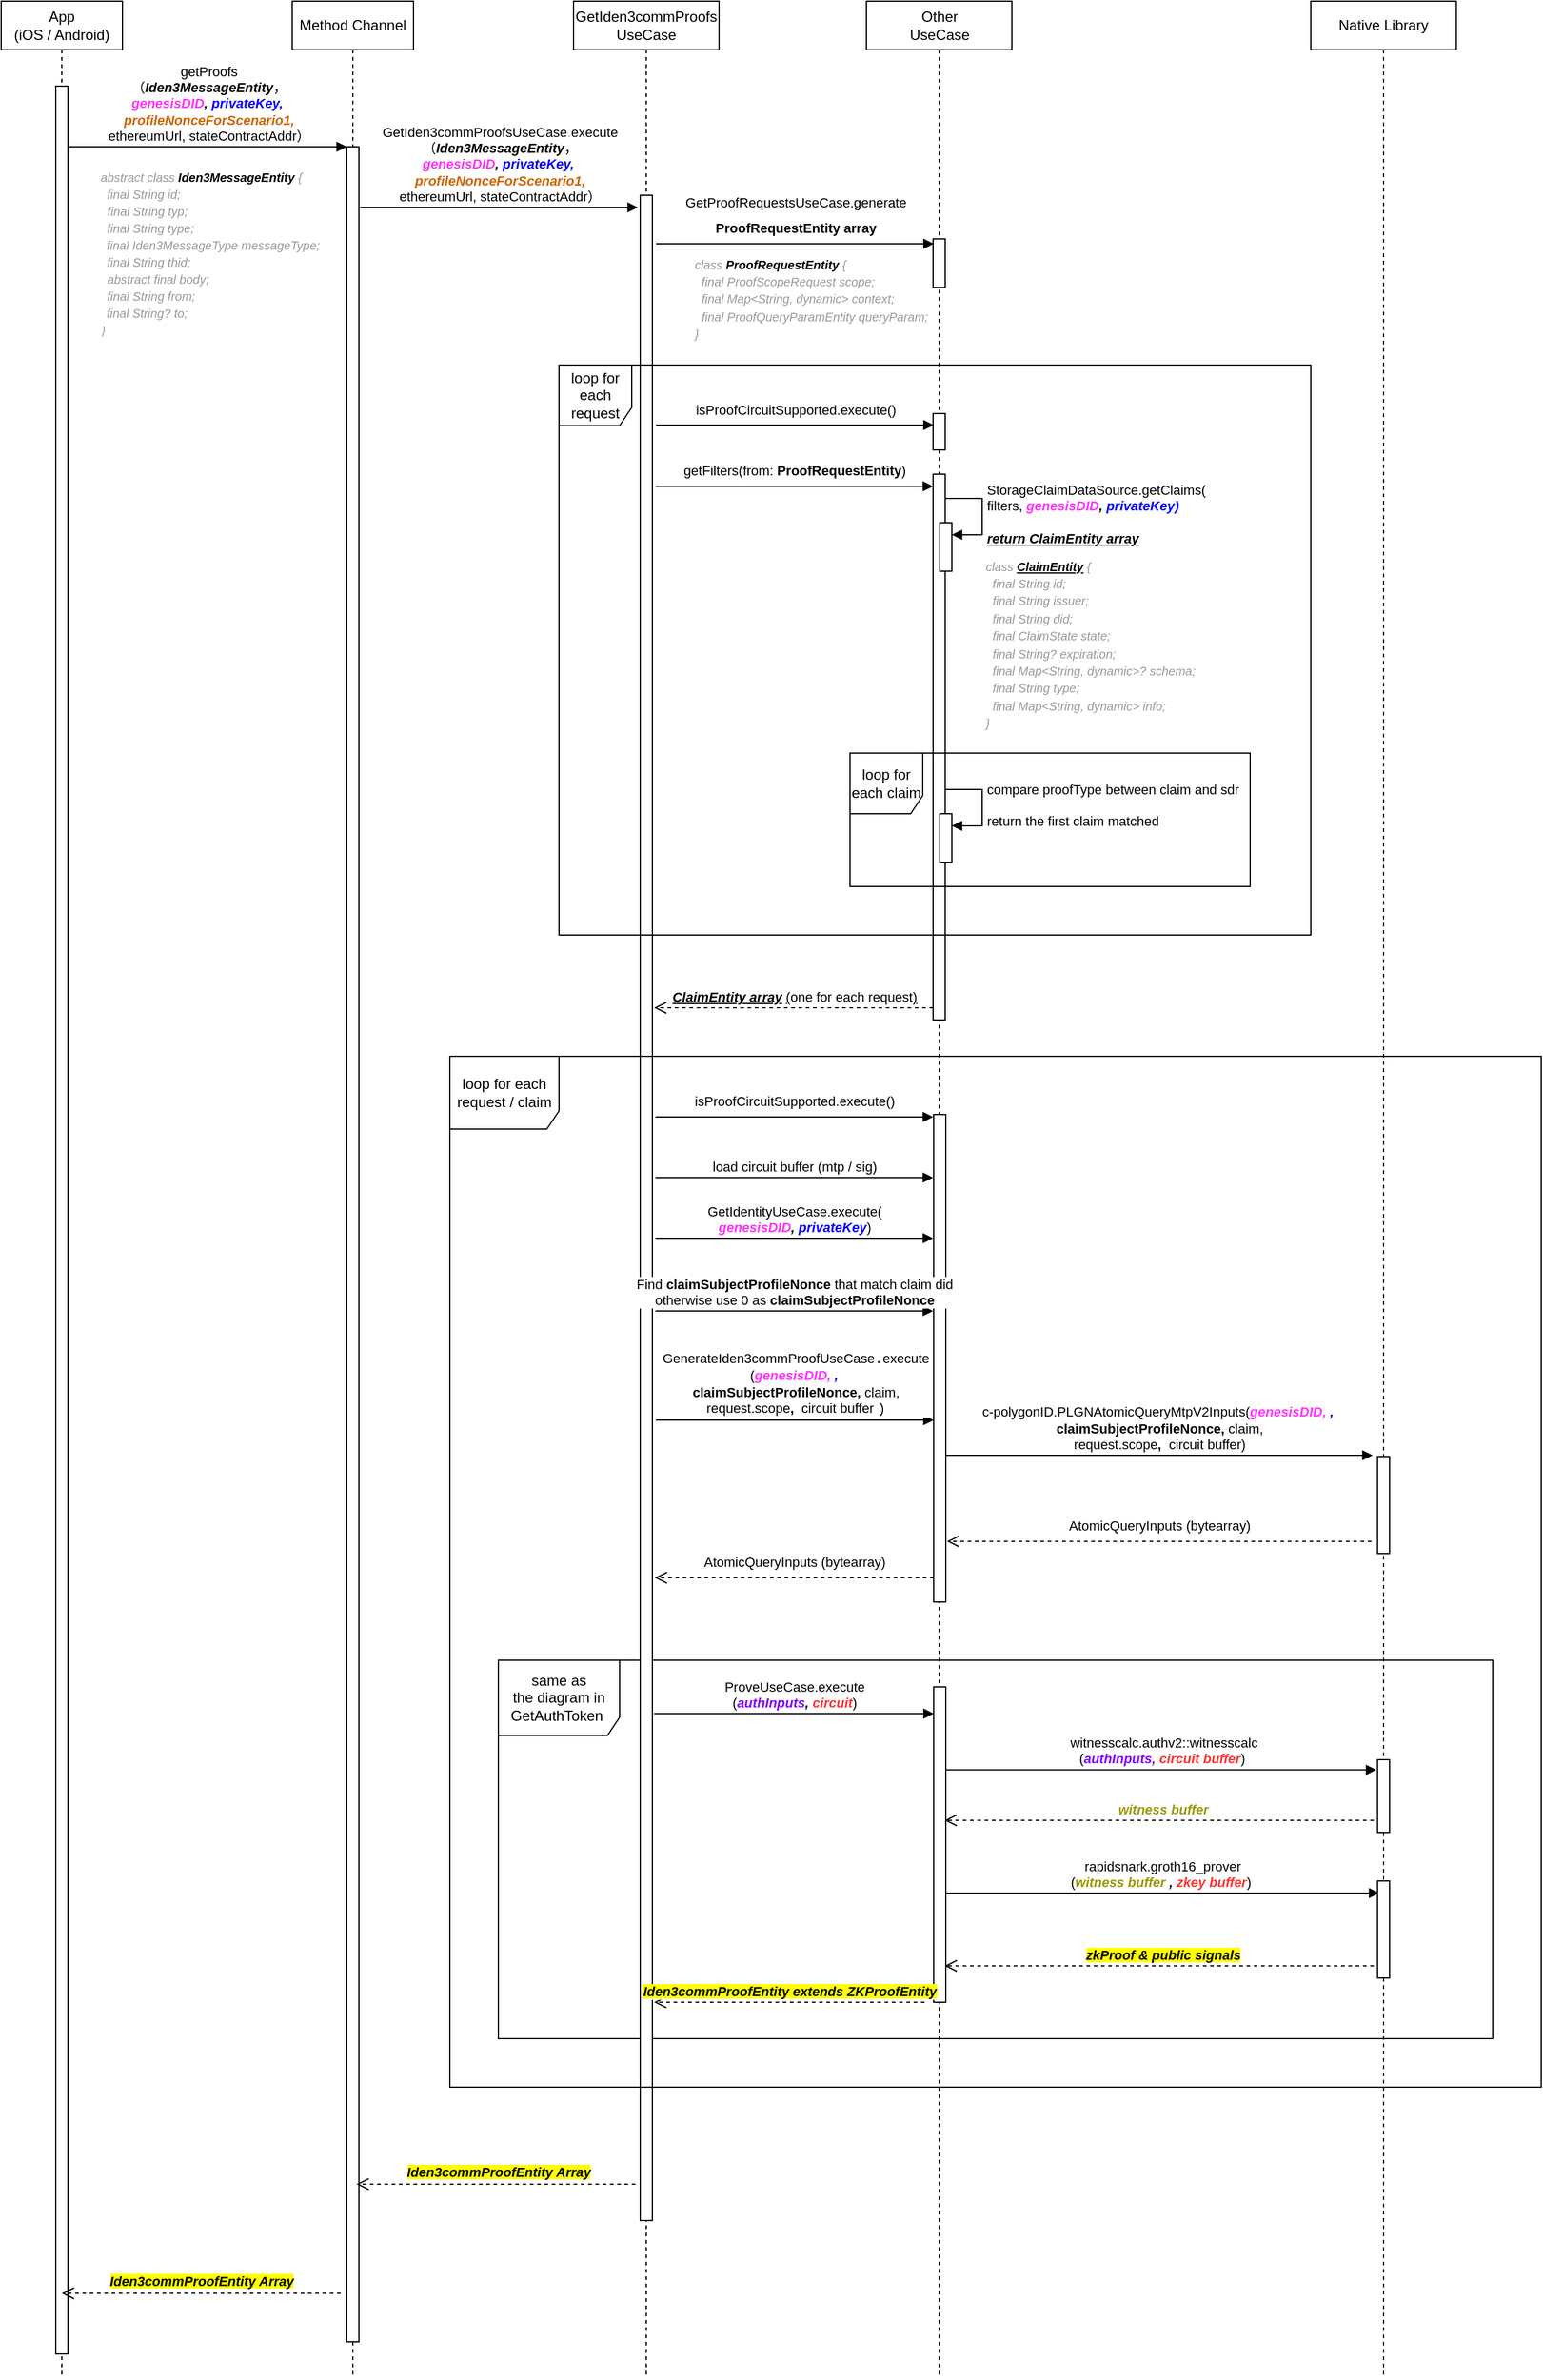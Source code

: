 <mxfile version="22.1.21" type="github">
  <diagram name="第 1 页" id="C8El7X4R0MNUI12ComAL">
    <mxGraphModel dx="1526" dy="873" grid="1" gridSize="10" guides="1" tooltips="1" connect="1" arrows="1" fold="1" page="0" pageScale="1" pageWidth="827" pageHeight="1169" math="0" shadow="0">
      <root>
        <mxCell id="0" />
        <mxCell id="1" parent="0" />
        <mxCell id="BkAWaWP3HrZWic8StWcY-41" value="&lt;span style=&quot;border-color: var(--border-color); text-align: left;&quot;&gt;&lt;span style=&quot;border-color: var(--border-color); background-color: rgb(255, 255, 0);&quot;&gt;&lt;font style=&quot;border-color: var(--border-color);&quot;&gt;&lt;b&gt;&lt;i&gt;zkProof &amp;amp; public signals&lt;/i&gt;&lt;/b&gt;&lt;/font&gt;&lt;/span&gt;&lt;/span&gt;" style="html=1;verticalAlign=bottom;endArrow=open;dashed=1;endSize=8;curved=0;rounded=0;" edge="1" parent="1">
          <mxGeometry relative="1" as="geometry">
            <mxPoint x="1498" y="1740" as="sourcePoint" />
            <mxPoint x="1138" y="1740" as="targetPoint" />
          </mxGeometry>
        </mxCell>
        <mxCell id="BkAWaWP3HrZWic8StWcY-40" value="&lt;div style=&quot;line-height: 120%;&quot;&gt;&lt;div style=&quot;line-height: 120%;&quot;&gt;&amp;nbsp;rapidsnark.groth16_prover&lt;/div&gt;&lt;div style=&quot;line-height: 120%;&quot;&gt;(&lt;b style=&quot;border-color: var(--border-color); text-align: left;&quot;&gt;&lt;i style=&quot;border-color: var(--border-color);&quot;&gt;&lt;font color=&quot;#ff3333&quot; style=&quot;border-color: var(--border-color);&quot;&gt;&lt;b style=&quot;color: rgb(0, 0, 0); text-align: center; border-color: var(--border-color);&quot;&gt;&lt;i style=&quot;border-color: var(--border-color);&quot;&gt;&lt;font style=&quot;border-color: var(--border-color);&quot; color=&quot;#7f00ff&quot;&gt;&lt;i style=&quot;border-color: var(--border-color); color: rgb(0, 0, 0); font-weight: 400; text-align: left;&quot;&gt;&lt;b style=&quot;border-color: var(--border-color);&quot;&gt;&lt;font color=&quot;#999900&quot; style=&quot;border-color: var(--border-color);&quot;&gt;witness buffer&lt;/font&gt;&lt;/b&gt;&lt;/i&gt;&lt;/font&gt;&lt;/i&gt;&lt;/b&gt;&amp;nbsp;&lt;/font&gt;&lt;font style=&quot;border-color: var(--border-color);&quot;&gt;, &lt;/font&gt;&lt;font color=&quot;#ff3333&quot; style=&quot;border-color: var(--border-color);&quot;&gt;zkey buffer&lt;/font&gt;&lt;/i&gt;&lt;/b&gt;)&lt;/div&gt;&lt;/div&gt;" style="html=1;verticalAlign=bottom;endArrow=block;curved=0;rounded=0;sourcePerimeterSpacing=0;" edge="1" parent="1">
          <mxGeometry relative="1" as="geometry">
            <mxPoint x="1135.5" y="1680" as="sourcePoint" />
            <mxPoint x="1496.5" y="1680" as="targetPoint" />
          </mxGeometry>
        </mxCell>
        <mxCell id="BkAWaWP3HrZWic8StWcY-39" value="&lt;i style=&quot;border-color: var(--border-color); text-align: left;&quot;&gt;&lt;b style=&quot;border-color: var(--border-color);&quot;&gt;&lt;font style=&quot;border-color: var(--border-color);&quot; color=&quot;#999900&quot;&gt;witness buffer&lt;/font&gt;&lt;/b&gt;&lt;/i&gt;" style="html=1;verticalAlign=bottom;endArrow=open;dashed=1;endSize=8;curved=0;rounded=0;" edge="1" parent="1">
          <mxGeometry relative="1" as="geometry">
            <mxPoint x="1498" y="1620" as="sourcePoint" />
            <mxPoint x="1138" y="1620" as="targetPoint" />
          </mxGeometry>
        </mxCell>
        <mxCell id="BkAWaWP3HrZWic8StWcY-45" value="same as&lt;br&gt;the diagram in GetAuthToken&amp;nbsp;&lt;br&gt;" style="shape=umlFrame;whiteSpace=wrap;html=1;pointerEvents=0;width=100;height=62;" vertex="1" parent="1">
          <mxGeometry x="770" y="1488" width="820" height="312" as="geometry" />
        </mxCell>
        <mxCell id="TxfDrytHoigwNO3QsFBK-1" value="App&lt;br&gt;(iOS / Android)" style="shape=umlLifeline;perimeter=lifelinePerimeter;whiteSpace=wrap;html=1;container=1;dropTarget=0;collapsible=0;recursiveResize=0;outlineConnect=0;portConstraint=eastwest;newEdgeStyle={&quot;curved&quot;:0,&quot;rounded&quot;:0};" parent="1" vertex="1">
          <mxGeometry x="360" y="120" width="100" height="1960" as="geometry" />
        </mxCell>
        <mxCell id="TxfDrytHoigwNO3QsFBK-7" value="" style="html=1;points=[[0,0,0,0,5],[0,1,0,0,-5],[1,0,0,0,5],[1,1,0,0,-5]];perimeter=orthogonalPerimeter;outlineConnect=0;targetShapes=umlLifeline;portConstraint=eastwest;newEdgeStyle={&quot;curved&quot;:0,&quot;rounded&quot;:0};" parent="TxfDrytHoigwNO3QsFBK-1" vertex="1">
          <mxGeometry x="45" y="70" width="10" height="1870" as="geometry" />
        </mxCell>
        <mxCell id="TxfDrytHoigwNO3QsFBK-3" value="Method Channel" style="shape=umlLifeline;perimeter=lifelinePerimeter;whiteSpace=wrap;html=1;container=1;dropTarget=0;collapsible=0;recursiveResize=0;outlineConnect=0;portConstraint=eastwest;newEdgeStyle={&quot;curved&quot;:0,&quot;rounded&quot;:0};" parent="1" vertex="1">
          <mxGeometry x="600" y="120" width="100" height="1960" as="geometry" />
        </mxCell>
        <mxCell id="TxfDrytHoigwNO3QsFBK-13" value="" style="html=1;points=[[0,0,0,0,5],[0,1,0,0,-5],[1,0,0,0,5],[1,1,0,0,-5]];perimeter=orthogonalPerimeter;outlineConnect=0;targetShapes=umlLifeline;portConstraint=eastwest;newEdgeStyle={&quot;curved&quot;:0,&quot;rounded&quot;:0};" parent="TxfDrytHoigwNO3QsFBK-3" vertex="1">
          <mxGeometry x="45" y="120" width="10" height="1810" as="geometry" />
        </mxCell>
        <mxCell id="TxfDrytHoigwNO3QsFBK-22" value="GetIden3commProofs&lt;br&gt;UseCase" style="shape=umlLifeline;perimeter=lifelinePerimeter;whiteSpace=wrap;html=1;container=1;dropTarget=0;collapsible=0;recursiveResize=0;outlineConnect=0;portConstraint=eastwest;newEdgeStyle={&quot;curved&quot;:0,&quot;rounded&quot;:0};" parent="1" vertex="1">
          <mxGeometry x="832" y="120" width="120" height="1960" as="geometry" />
        </mxCell>
        <mxCell id="kKGWQNoMtcEd__acopYI-4" value="" style="html=1;points=[[0,0,0,0,5],[0,1,0,0,-5],[1,0,0,0,5],[1,1,0,0,-5]];perimeter=orthogonalPerimeter;outlineConnect=0;targetShapes=umlLifeline;portConstraint=eastwest;newEdgeStyle={&quot;curved&quot;:0,&quot;rounded&quot;:0};" parent="TxfDrytHoigwNO3QsFBK-22" vertex="1">
          <mxGeometry x="55" y="160" width="10" height="1670" as="geometry" />
        </mxCell>
        <mxCell id="kKGWQNoMtcEd__acopYI-1" value="getProofs&lt;br&gt;（&lt;b&gt;&lt;i&gt;Iden3MessageEntity&lt;/i&gt;&lt;/b&gt;，&lt;br&gt;&lt;b style=&quot;border-color: var(--border-color);&quot;&gt;&lt;i style=&quot;border-color: var(--border-color);&quot;&gt;&lt;font style=&quot;border-color: var(--border-color);&quot; color=&quot;#ff33ff&quot;&gt;genesisDID&lt;/font&gt;,&amp;nbsp;&lt;i style=&quot;border-color: var(--border-color);&quot;&gt;&lt;font style=&quot;border-color: var(--border-color);&quot; color=&quot;#0000ff&quot;&gt;privateKey,&amp;nbsp;&lt;br style=&quot;border-color: var(--border-color);&quot;&gt;&lt;/font&gt;&lt;font style=&quot;border-color: var(--border-color);&quot; color=&quot;#cc6600&quot;&gt;profileNonceForScenario1,&lt;br&gt;&lt;/font&gt;&lt;/i&gt;&lt;/i&gt;&lt;/b&gt;ethereumUrl, stateContractAddr）" style="html=1;verticalAlign=bottom;endArrow=block;curved=0;rounded=0;sourcePerimeterSpacing=0;entryX=0;entryY=0;entryDx=0;entryDy=5;entryPerimeter=0;" parent="1" edge="1">
          <mxGeometry relative="1" as="geometry">
            <mxPoint x="416" y="240" as="sourcePoint" />
            <mxPoint x="645" y="240" as="targetPoint" />
          </mxGeometry>
        </mxCell>
        <mxCell id="kKGWQNoMtcEd__acopYI-2" value="&lt;i style=&quot;background-color: rgb(255, 255, 255);&quot;&gt;&lt;span style=&quot;font-size: 10px;&quot;&gt;&lt;font style=&quot;&quot; color=&quot;#999999&quot;&gt;abstract class &lt;/font&gt;&lt;b style=&quot;&quot;&gt;Iden3MessageEntity&lt;/b&gt;&lt;font style=&quot;&quot; color=&quot;#999999&quot;&gt; {&lt;/font&gt;&lt;/span&gt;&lt;br&gt;&lt;/i&gt;&lt;div style=&quot;line-height: 140%; font-size: 10px;&quot;&gt;&lt;div style=&quot;line-height: 140%;&quot;&gt;  &lt;font color=&quot;#999999&quot; style=&quot;font-size: 10px;&quot;&gt;&lt;i style=&quot;background-color: rgb(255, 255, 255);&quot;&gt;&lt;font style=&quot;font-family: gbLCjAvpehOjc9brSCwv; font-size: 10px;&quot;&gt;&amp;nbsp;&lt;/font&gt;&lt;font style=&quot;font-size: 10px;&quot;&gt; final String id;&lt;/font&gt;&lt;/i&gt;&lt;/font&gt;&lt;/div&gt;&lt;div style=&quot;line-height: 140%;&quot;&gt;  &lt;font color=&quot;#999999&quot; style=&quot;font-size: 10px;&quot; face=&quot;Helvetica&quot;&gt;&lt;i style=&quot;background-color: rgb(255, 255, 255);&quot;&gt;&lt;font style=&quot;font-size: 10px;&quot;&gt;&amp;nbsp;&lt;/font&gt;&lt;font style=&quot;font-size: 10px;&quot;&gt; final String typ;&lt;/font&gt;&lt;/i&gt;&lt;/font&gt;&lt;/div&gt;&lt;div style=&quot;line-height: 140%;&quot;&gt;  &lt;font color=&quot;#999999&quot; style=&quot;font-size: 10px;&quot;&gt;&lt;i style=&quot;background-color: rgb(255, 255, 255);&quot;&gt;&lt;font style=&quot;font-size: 10px;&quot;&gt;&lt;font style=&quot;font-size: 10px;&quot; face=&quot;gbLCjAvpehOjc9brSCwv&quot;&gt;&amp;nbsp;&lt;/font&gt;&lt;font style=&quot;font-size: 10px;&quot; face=&quot;Helvetica&quot;&gt; &lt;/font&gt;&lt;/font&gt;&lt;font face=&quot;Helvetica&quot; style=&quot;font-size: 10px;&quot;&gt;final String type;&lt;/font&gt;&lt;/i&gt;&lt;/font&gt;&lt;/div&gt;&lt;div style=&quot;line-height: 140%;&quot;&gt;  &lt;font color=&quot;#999999&quot; style=&quot;font-size: 10px;&quot;&gt;&lt;i style=&quot;background-color: rgb(255, 255, 255);&quot;&gt;&lt;font style=&quot;font-family: gbLCjAvpehOjc9brSCwv; font-size: 10px;&quot;&gt;&amp;nbsp; &lt;/font&gt;&lt;font style=&quot;font-size: 10px;&quot;&gt;final Iden3MessageType messageType;&lt;/font&gt;&lt;/i&gt;&lt;/font&gt;&lt;/div&gt;&lt;div style=&quot;line-height: 140%;&quot;&gt;  &lt;font color=&quot;#999999&quot; style=&quot;font-size: 10px;&quot;&gt;&lt;i style=&quot;background-color: rgb(255, 255, 255);&quot;&gt;&lt;font style=&quot;font-family: gbLCjAvpehOjc9brSCwv; font-size: 10px;&quot;&gt;&amp;nbsp;&lt;/font&gt;&lt;font style=&quot;font-size: 10px;&quot;&gt; &lt;font style=&quot;font-size: 10px;&quot; face=&quot;Helvetica&quot;&gt;final String thid;&lt;/font&gt;&lt;/font&gt;&lt;/i&gt;&lt;/font&gt;&lt;/div&gt;&lt;div style=&quot;line-height: 140%;&quot;&gt;  &lt;font color=&quot;#999999&quot; style=&quot;font-size: 10px;&quot;&gt;&lt;i style=&quot;background-color: rgb(255, 255, 255);&quot;&gt;&lt;font style=&quot;font-family: Helvetica; font-size: 10px;&quot;&gt;&amp;nbsp; &lt;/font&gt;&lt;font face=&quot;Helvetica&quot; style=&quot;font-size: 10px;&quot;&gt;abstract final body;&lt;/font&gt;&lt;/i&gt;&lt;/font&gt;&lt;/div&gt;&lt;div style=&quot;line-height: 140%;&quot;&gt;  &lt;font color=&quot;#999999&quot; style=&quot;font-size: 10px;&quot;&gt;&lt;i style=&quot;background-color: rgb(255, 255, 255);&quot;&gt;&lt;font face=&quot;gbLCjAvpehOjc9brSCwv&quot; style=&quot;font-size: 10px;&quot;&gt;&amp;nbsp;&lt;/font&gt;&lt;font face=&quot;Helvetica&quot; style=&quot;font-size: 10px;&quot;&gt; &lt;/font&gt;&lt;font face=&quot;Helvetica&quot; style=&quot;font-size: 10px;&quot;&gt;final String from;&lt;/font&gt;&lt;/i&gt;&lt;/font&gt;&lt;/div&gt;&lt;div style=&quot;line-height: 140%;&quot;&gt;  &lt;font color=&quot;#999999&quot; style=&quot;font-size: 10px;&quot;&gt;&lt;i style=&quot;background-color: rgb(255, 255, 255);&quot;&gt;&lt;font face=&quot;gbLCjAvpehOjc9brSCwv&quot; style=&quot;font-size: 10px;&quot;&gt;&amp;nbsp; &lt;/font&gt;&lt;font face=&quot;Helvetica&quot; style=&quot;font-size: 10px;&quot;&gt;final String? to;&lt;/font&gt;&lt;/i&gt;&lt;/font&gt;&lt;/div&gt;&lt;div style=&quot;line-height: 140%;&quot;&gt;&lt;font color=&quot;#999999&quot; face=&quot;gbLCjAvpehOjc9brSCwv&quot; style=&quot;font-size: 10px;&quot;&gt;&lt;i style=&quot;background-color: rgb(255, 255, 255);&quot;&gt;}&lt;/i&gt;&lt;/font&gt;&lt;/div&gt;&lt;div style=&quot;line-height: 140%;&quot;&gt;&lt;br&gt;&lt;/div&gt;&lt;/div&gt;" style="text;html=1;align=left;verticalAlign=middle;resizable=0;points=[];autosize=1;strokeColor=none;fillColor=none;" parent="1" vertex="1">
          <mxGeometry x="440" y="250" width="200" height="170" as="geometry" />
        </mxCell>
        <mxCell id="kKGWQNoMtcEd__acopYI-3" value="&lt;div style=&quot;line-height: 120%;&quot;&gt;GetIden3commProofsUseCase&lt;font face=&quot;Helvetica&quot; style=&quot;background-color: rgb(255, 255, 255);&quot;&gt;&lt;font style=&quot;font-size: 12px;&quot; color=&quot;#abb2bf&quot;&gt;.&lt;/font&gt;&lt;font style=&quot;font-size: 11px;&quot;&gt;execute&lt;/font&gt;&lt;/font&gt;&lt;/div&gt;&lt;div style=&quot;line-height: 120%;&quot;&gt;（&lt;b style=&quot;border-color: var(--border-color);&quot;&gt;&lt;i style=&quot;border-color: var(--border-color);&quot;&gt;Iden3MessageEntity&lt;/i&gt;&lt;/b&gt;，&lt;br style=&quot;border-color: var(--border-color);&quot;&gt;&lt;b style=&quot;border-color: var(--border-color);&quot;&gt;&lt;i style=&quot;border-color: var(--border-color);&quot;&gt;&lt;font style=&quot;border-color: var(--border-color);&quot; color=&quot;#ff33ff&quot;&gt;genesisDID&lt;/font&gt;,&amp;nbsp;&lt;i style=&quot;border-color: var(--border-color);&quot;&gt;&lt;font style=&quot;border-color: var(--border-color);&quot; color=&quot;#0000ff&quot;&gt;privateKey,&amp;nbsp;&lt;br style=&quot;border-color: var(--border-color);&quot;&gt;&lt;/font&gt;&lt;font style=&quot;border-color: var(--border-color);&quot; color=&quot;#cc6600&quot;&gt;profileNonceForScenario1,&lt;br style=&quot;border-color: var(--border-color);&quot;&gt;&lt;/font&gt;&lt;/i&gt;&lt;/i&gt;&lt;/b&gt;ethereumUrl, stateContractAddr）&lt;/div&gt;" style="html=1;verticalAlign=bottom;endArrow=block;curved=0;rounded=0;sourcePerimeterSpacing=0;entryX=0;entryY=0;entryDx=0;entryDy=5;entryPerimeter=0;" parent="1" edge="1">
          <mxGeometry relative="1" as="geometry">
            <mxPoint x="656" y="290" as="sourcePoint" />
            <mxPoint x="885" y="290" as="targetPoint" />
          </mxGeometry>
        </mxCell>
        <mxCell id="kKGWQNoMtcEd__acopYI-5" value="&lt;div style=&quot;line-height: 120%;&quot;&gt;&lt;div style=&quot;line-height: 21px;&quot;&gt;&lt;div style=&quot;line-height: 21px;&quot;&gt;&lt;span style=&quot;background-color: rgb(255, 255, 255);&quot;&gt;&lt;font face=&quot;Helvetica&quot; style=&quot;font-size: 11px;&quot;&gt;GetProofRequestsUseCase.generate&lt;/font&gt;&lt;/span&gt;&lt;/div&gt;&lt;div style=&quot;line-height: 21px;&quot;&gt;&lt;div style=&quot;line-height: 21px;&quot;&gt;&lt;span style=&quot;background-color: rgb(255, 255, 255);&quot;&gt;&lt;font face=&quot;Helvetica&quot; style=&quot;font-size: 11px;&quot;&gt;&lt;b&gt;ProofRequestEntity array&lt;/b&gt;&lt;/font&gt;&lt;/span&gt;&lt;/div&gt;&lt;/div&gt;&lt;/div&gt;&lt;/div&gt;&lt;div style=&quot;line-height: 21px;&quot;&gt;&lt;/div&gt;" style="html=1;verticalAlign=bottom;endArrow=block;curved=0;rounded=0;sourcePerimeterSpacing=0;entryX=0;entryY=0;entryDx=0;entryDy=5;entryPerimeter=0;" parent="1" edge="1">
          <mxGeometry relative="1" as="geometry">
            <mxPoint x="900" y="320" as="sourcePoint" />
            <mxPoint x="1129" y="320" as="targetPoint" />
          </mxGeometry>
        </mxCell>
        <mxCell id="kKGWQNoMtcEd__acopYI-6" value="Other&lt;br&gt;UseCase" style="shape=umlLifeline;perimeter=lifelinePerimeter;whiteSpace=wrap;html=1;container=1;dropTarget=0;collapsible=0;recursiveResize=0;outlineConnect=0;portConstraint=eastwest;newEdgeStyle={&quot;curved&quot;:0,&quot;rounded&quot;:0};" parent="1" vertex="1">
          <mxGeometry x="1073.5" y="120" width="120" height="1960" as="geometry" />
        </mxCell>
        <mxCell id="kKGWQNoMtcEd__acopYI-19" value="" style="html=1;points=[[0,0,0,0,5],[0,1,0,0,-5],[1,0,0,0,5],[1,1,0,0,-5]];perimeter=orthogonalPerimeter;outlineConnect=0;targetShapes=umlLifeline;portConstraint=eastwest;newEdgeStyle={&quot;curved&quot;:0,&quot;rounded&quot;:0};" parent="kKGWQNoMtcEd__acopYI-6" vertex="1">
          <mxGeometry x="55" y="196" width="10" height="40" as="geometry" />
        </mxCell>
        <mxCell id="BkAWaWP3HrZWic8StWcY-7" value="" style="html=1;points=[[0,0,0,0,5],[0,1,0,0,-5],[1,0,0,0,5],[1,1,0,0,-5]];perimeter=orthogonalPerimeter;outlineConnect=0;targetShapes=umlLifeline;portConstraint=eastwest;newEdgeStyle={&quot;curved&quot;:0,&quot;rounded&quot;:0};" vertex="1" parent="kKGWQNoMtcEd__acopYI-6">
          <mxGeometry x="55" y="390" width="10" height="450" as="geometry" />
        </mxCell>
        <mxCell id="BkAWaWP3HrZWic8StWcY-43" value="" style="html=1;points=[[0,0,0,0,5],[0,1,0,0,-5],[1,0,0,0,5],[1,1,0,0,-5]];perimeter=orthogonalPerimeter;outlineConnect=0;targetShapes=umlLifeline;portConstraint=eastwest;newEdgeStyle={&quot;curved&quot;:0,&quot;rounded&quot;:0};" vertex="1" parent="kKGWQNoMtcEd__acopYI-6">
          <mxGeometry x="55.5" y="1390" width="10" height="260" as="geometry" />
        </mxCell>
        <mxCell id="kKGWQNoMtcEd__acopYI-20" value="&lt;font style=&quot;font-size: 10px;&quot;&gt;&lt;i style=&quot;&quot;&gt;&lt;font color=&quot;#999999&quot;&gt;class &lt;/font&gt;&lt;b style=&quot;&quot;&gt;ProofRequestEntity&lt;/b&gt;&lt;font color=&quot;#999999&quot;&gt; {&lt;/font&gt;&lt;br&gt;&lt;font color=&quot;#999999&quot;&gt;&amp;nbsp; final ProofScopeRequest scope;&lt;/font&gt;&lt;br&gt;&lt;span style=&quot;color: rgb(153, 153, 153);&quot; class=&quot;Apple-converted-space&quot;&gt;&amp;nbsp; &lt;/span&gt;&lt;font color=&quot;#999999&quot;&gt;final Map&amp;lt;String, dynamic&amp;gt; context;&lt;/font&gt;&lt;br&gt;&lt;span style=&quot;color: rgb(153, 153, 153);&quot; class=&quot;Apple-converted-space&quot;&gt;&amp;nbsp; &lt;/span&gt;&lt;font color=&quot;#999999&quot;&gt;final ProofQueryParamEntity queryParam;&lt;/font&gt;&lt;br&gt;&lt;font color=&quot;#999999&quot;&gt;}&lt;/font&gt;&lt;/i&gt;&lt;/font&gt;" style="text;html=1;align=left;verticalAlign=middle;resizable=0;points=[];autosize=1;strokeColor=none;fillColor=none;" parent="1" vertex="1">
          <mxGeometry x="930" y="320" width="220" height="90" as="geometry" />
        </mxCell>
        <mxCell id="kKGWQNoMtcEd__acopYI-56" value="&lt;div style=&quot;line-height: 21px;&quot;&gt;&lt;br&gt;&lt;/div&gt;" style="html=1;verticalAlign=bottom;endArrow=open;dashed=1;endSize=8;curved=0;rounded=0;" parent="1" edge="1">
          <mxGeometry relative="1" as="geometry">
            <mxPoint x="883" y="1920" as="sourcePoint" />
            <mxPoint x="653" y="1920" as="targetPoint" />
          </mxGeometry>
        </mxCell>
        <mxCell id="BkAWaWP3HrZWic8StWcY-47" value="&lt;b style=&quot;border-color: var(--border-color); text-align: left;&quot;&gt;&lt;i style=&quot;border-color: var(--border-color); background-color: rgb(255, 255, 0);&quot;&gt;Iden3commProofEntity Array&lt;/i&gt;&lt;/b&gt;" style="edgeLabel;html=1;align=center;verticalAlign=middle;resizable=0;points=[];" vertex="1" connectable="0" parent="kKGWQNoMtcEd__acopYI-56">
          <mxGeometry x="-0.096" y="-3" relative="1" as="geometry">
            <mxPoint x="-9" y="-7" as="offset" />
          </mxGeometry>
        </mxCell>
        <mxCell id="kKGWQNoMtcEd__acopYI-57" value="&lt;div style=&quot;line-height: 21px;&quot;&gt;&lt;br&gt;&lt;/div&gt;" style="html=1;verticalAlign=bottom;endArrow=open;dashed=1;endSize=8;curved=0;rounded=0;" parent="1" edge="1">
          <mxGeometry relative="1" as="geometry">
            <mxPoint x="640" y="2010" as="sourcePoint" />
            <mxPoint x="410" y="2010" as="targetPoint" />
          </mxGeometry>
        </mxCell>
        <mxCell id="BkAWaWP3HrZWic8StWcY-48" value="&lt;b style=&quot;border-color: var(--border-color); text-align: left;&quot;&gt;&lt;i style=&quot;border-color: var(--border-color); background-color: rgb(255, 255, 0);&quot;&gt;Iden3commProofEntity Array&lt;/i&gt;&lt;/b&gt;" style="edgeLabel;html=1;align=center;verticalAlign=middle;resizable=0;points=[];" vertex="1" connectable="0" parent="kKGWQNoMtcEd__acopYI-57">
          <mxGeometry x="0.096" y="-1" relative="1" as="geometry">
            <mxPoint x="11" y="-9" as="offset" />
          </mxGeometry>
        </mxCell>
        <mxCell id="BkAWaWP3HrZWic8StWcY-2" value="loop for each request" style="shape=umlFrame;whiteSpace=wrap;html=1;pointerEvents=0;width=60;height=50;" vertex="1" parent="1">
          <mxGeometry x="820" y="420" width="620" height="470" as="geometry" />
        </mxCell>
        <mxCell id="BkAWaWP3HrZWic8StWcY-3" value="" style="html=1;points=[[0,0,0,0,5],[0,1,0,0,-5],[1,0,0,0,5],[1,1,0,0,-5]];perimeter=orthogonalPerimeter;outlineConnect=0;targetShapes=umlLifeline;portConstraint=eastwest;newEdgeStyle={&quot;curved&quot;:0,&quot;rounded&quot;:0};" vertex="1" parent="1">
          <mxGeometry x="1128.5" y="460" width="10" height="30" as="geometry" />
        </mxCell>
        <mxCell id="BkAWaWP3HrZWic8StWcY-4" value="&lt;div style=&quot;line-height: 120%;&quot;&gt;&lt;div style=&quot;line-height: 21px;&quot;&gt;&lt;div style=&quot;line-height: 21px;&quot;&gt;&lt;div style=&quot;line-height: 21px;&quot;&gt;&lt;span style=&quot;background-color: rgb(255, 255, 255);&quot;&gt;&lt;font style=&quot;font-size: 11px;&quot; face=&quot;Helvetica&quot;&gt;isProofCircuitSupported.execute()&lt;/font&gt;&lt;/span&gt;&lt;/div&gt;&lt;/div&gt;&lt;/div&gt;&lt;/div&gt;&lt;div style=&quot;line-height: 21px;&quot;&gt;&lt;/div&gt;" style="html=1;verticalAlign=bottom;endArrow=block;curved=0;rounded=0;sourcePerimeterSpacing=0;entryX=0;entryY=0;entryDx=0;entryDy=5;entryPerimeter=0;" edge="1" parent="1">
          <mxGeometry relative="1" as="geometry">
            <mxPoint x="900" y="469.5" as="sourcePoint" />
            <mxPoint x="1129" y="469.5" as="targetPoint" />
          </mxGeometry>
        </mxCell>
        <mxCell id="BkAWaWP3HrZWic8StWcY-6" value="&lt;div style=&quot;line-height: 120%;&quot;&gt;&lt;div style=&quot;line-height: 21px;&quot;&gt;&lt;div style=&quot;line-height: 21px;&quot;&gt;&lt;div style=&quot;line-height: 21px;&quot;&gt;&lt;font style=&quot;font-size: 11px;&quot; face=&quot;Helvetica&quot;&gt;getFilters(from:&amp;nbsp;&lt;/font&gt;&lt;b style=&quot;border-color: var(--border-color);&quot;&gt;ProofRequestEntity&lt;/b&gt;)&lt;/div&gt;&lt;/div&gt;&lt;/div&gt;&lt;/div&gt;&lt;div style=&quot;line-height: 21px;&quot;&gt;&lt;/div&gt;" style="html=1;verticalAlign=bottom;endArrow=block;curved=0;rounded=0;sourcePerimeterSpacing=0;entryX=0;entryY=0;entryDx=0;entryDy=5;entryPerimeter=0;" edge="1" parent="1">
          <mxGeometry relative="1" as="geometry">
            <mxPoint x="899.5" y="520" as="sourcePoint" />
            <mxPoint x="1128.5" y="520" as="targetPoint" />
          </mxGeometry>
        </mxCell>
        <mxCell id="BkAWaWP3HrZWic8StWcY-8" value="" style="html=1;points=[[0,0,0,0,5],[0,1,0,0,-5],[1,0,0,0,5],[1,1,0,0,-5]];perimeter=orthogonalPerimeter;outlineConnect=0;targetShapes=umlLifeline;portConstraint=eastwest;newEdgeStyle={&quot;curved&quot;:0,&quot;rounded&quot;:0};" vertex="1" parent="1">
          <mxGeometry x="1134" y="550" width="10" height="40" as="geometry" />
        </mxCell>
        <mxCell id="BkAWaWP3HrZWic8StWcY-9" value="&lt;div style=&quot;line-height: 120%;&quot;&gt;&lt;div style=&quot;line-height: 120%;&quot;&gt;&lt;span style=&quot;background-color: rgb(255, 255, 255);&quot;&gt;StorageClaimDataSource&lt;/span&gt;.getClaims(&lt;/div&gt;&lt;div style=&quot;line-height: 120%;&quot;&gt;filters,&amp;nbsp;&lt;b style=&quot;border-color: var(--border-color); text-align: center;&quot;&gt;&lt;i style=&quot;border-color: var(--border-color);&quot;&gt;&lt;font style=&quot;border-color: var(--border-color);&quot; color=&quot;#ff33ff&quot;&gt;genesisDID&lt;/font&gt;,&amp;nbsp;&lt;i style=&quot;border-color: var(--border-color);&quot;&gt;&lt;font style=&quot;border-color: var(--border-color);&quot; color=&quot;#0000ff&quot;&gt;privateKey)&lt;/font&gt;&lt;/i&gt;&lt;/i&gt;&lt;/b&gt;&lt;/div&gt;&lt;div style=&quot;line-height: 120%;&quot;&gt;&lt;b style=&quot;border-color: var(--border-color); text-align: center;&quot;&gt;&lt;i style=&quot;border-color: var(--border-color);&quot;&gt;&lt;i style=&quot;border-color: var(--border-color);&quot;&gt;&lt;font style=&quot;border-color: var(--border-color);&quot; color=&quot;#0000ff&quot;&gt;&lt;br&gt;&lt;/font&gt;&lt;/i&gt;&lt;/i&gt;&lt;/b&gt;&lt;/div&gt;&lt;div style=&quot;line-height: 120%;&quot;&gt;&lt;b style=&quot;border-color: var(--border-color); text-align: center;&quot;&gt;&lt;i style=&quot;border-color: var(--border-color);&quot;&gt;&lt;i style=&quot;border-color: var(--border-color);&quot;&gt;&lt;font style=&quot;border-color: var(--border-color);&quot; color=&quot;#0000ff&quot;&gt;&lt;b style=&quot;border-color: var(--border-color); color: rgb(0, 0, 0); font-style: normal;&quot;&gt;&lt;u style=&quot;border-color: var(--border-color);&quot;&gt;&lt;i style=&quot;border-color: var(--border-color);&quot;&gt;return ClaimEntity array&lt;/i&gt;&lt;/u&gt;&lt;/b&gt;&lt;br&gt;&lt;/font&gt;&lt;/i&gt;&lt;/i&gt;&lt;/b&gt;&lt;/div&gt;&lt;/div&gt;" style="html=1;align=left;spacingLeft=2;endArrow=block;rounded=0;edgeStyle=orthogonalEdgeStyle;curved=0;rounded=0;" edge="1" target="BkAWaWP3HrZWic8StWcY-8" parent="1">
          <mxGeometry relative="1" as="geometry">
            <mxPoint x="1139" y="530" as="sourcePoint" />
            <Array as="points">
              <mxPoint x="1169" y="560" />
            </Array>
          </mxGeometry>
        </mxCell>
        <mxCell id="BkAWaWP3HrZWic8StWcY-10" value="&lt;span style=&quot;background-color: rgb(255, 255, 255);&quot;&gt;&lt;u style=&quot;font-style: italic; font-weight: bold;&quot;&gt;ClaimEntity array&lt;/u&gt;&amp;nbsp;&lt;u&gt;(&lt;/u&gt;one for each request&lt;u style=&quot;&quot;&gt;)&lt;/u&gt;&lt;/span&gt;" style="html=1;verticalAlign=bottom;endArrow=open;dashed=1;endSize=8;curved=0;rounded=0;" edge="1" parent="1">
          <mxGeometry relative="1" as="geometry">
            <mxPoint x="1128.5" y="950" as="sourcePoint" />
            <mxPoint x="898.5" y="950" as="targetPoint" />
          </mxGeometry>
        </mxCell>
        <mxCell id="BkAWaWP3HrZWic8StWcY-11" value="&lt;font style=&quot;font-size: 10px;&quot;&gt;&lt;i style=&quot;&quot;&gt;&lt;font color=&quot;#999999&quot;&gt;class &lt;/font&gt;&lt;b style=&quot;&quot;&gt;&lt;u&gt;ClaimEntity&lt;/u&gt;&lt;/b&gt;&lt;font color=&quot;#999999&quot;&gt; {&lt;/font&gt;&lt;/i&gt;&lt;br&gt;&lt;i style=&quot;color: rgb(153, 153, 153);&quot;&gt;&amp;nbsp; final String id;&lt;/i&gt;&lt;br&gt;&lt;i style=&quot;color: rgb(153, 153, 153);&quot;&gt;&lt;span class=&quot;Apple-converted-space&quot;&gt;&amp;nbsp; &lt;/span&gt;final String issuer;&lt;/i&gt;&lt;br&gt;&lt;i style=&quot;color: rgb(153, 153, 153);&quot;&gt;&lt;span class=&quot;Apple-converted-space&quot;&gt;&amp;nbsp; &lt;/span&gt;final String did;&lt;/i&gt;&lt;br&gt;&lt;i style=&quot;color: rgb(153, 153, 153);&quot;&gt;&lt;span class=&quot;Apple-converted-space&quot;&gt;&amp;nbsp; &lt;/span&gt;final ClaimState state;&lt;/i&gt;&lt;br&gt;&lt;i style=&quot;color: rgb(153, 153, 153);&quot;&gt;&lt;span class=&quot;Apple-converted-space&quot;&gt;&amp;nbsp; &lt;/span&gt;final String? expiration;&lt;/i&gt;&lt;br&gt;&lt;i style=&quot;color: rgb(153, 153, 153);&quot;&gt;&lt;span class=&quot;Apple-converted-space&quot;&gt;&amp;nbsp; &lt;/span&gt;final Map&amp;lt;String, dynamic&amp;gt;? schema;&lt;/i&gt;&lt;br&gt;&lt;i style=&quot;color: rgb(153, 153, 153);&quot;&gt;&lt;span class=&quot;Apple-converted-space&quot;&gt;&amp;nbsp; &lt;/span&gt;final String type;&lt;/i&gt;&lt;br&gt;&lt;i style=&quot;color: rgb(153, 153, 153);&quot;&gt;&lt;span class=&quot;Apple-converted-space&quot;&gt;&amp;nbsp; &lt;/span&gt;final Map&amp;lt;String, dynamic&amp;gt; info;&lt;/i&gt;&lt;br&gt;&lt;i style=&quot;color: rgb(153, 153, 153);&quot;&gt;}&lt;/i&gt;&lt;/font&gt;" style="text;html=1;align=left;verticalAlign=middle;resizable=0;points=[];autosize=1;strokeColor=none;fillColor=none;" vertex="1" parent="1">
          <mxGeometry x="1170" y="570" width="200" height="160" as="geometry" />
        </mxCell>
        <mxCell id="BkAWaWP3HrZWic8StWcY-12" value="" style="html=1;points=[[0,0,0,0,5],[0,1,0,0,-5],[1,0,0,0,5],[1,1,0,0,-5]];perimeter=orthogonalPerimeter;outlineConnect=0;targetShapes=umlLifeline;portConstraint=eastwest;newEdgeStyle={&quot;curved&quot;:0,&quot;rounded&quot;:0};" vertex="1" parent="1">
          <mxGeometry x="1134" y="790" width="10" height="40" as="geometry" />
        </mxCell>
        <mxCell id="BkAWaWP3HrZWic8StWcY-13" value="&lt;div style=&quot;line-height: 120%;&quot;&gt;&lt;div style=&quot;line-height: 120%;&quot;&gt;compare proofType between claim and sdr&lt;/div&gt;&lt;div style=&quot;line-height: 120%;&quot;&gt;&lt;br&gt;&lt;/div&gt;&lt;div style=&quot;line-height: 120%;&quot;&gt;return the first claim matched&lt;/div&gt;&lt;/div&gt;" style="html=1;align=left;spacingLeft=2;endArrow=block;rounded=0;edgeStyle=orthogonalEdgeStyle;curved=0;rounded=0;" edge="1" parent="1" target="BkAWaWP3HrZWic8StWcY-12">
          <mxGeometry relative="1" as="geometry">
            <mxPoint x="1139" y="770" as="sourcePoint" />
            <Array as="points">
              <mxPoint x="1169" y="800" />
            </Array>
          </mxGeometry>
        </mxCell>
        <mxCell id="BkAWaWP3HrZWic8StWcY-14" value="loop for each claim" style="shape=umlFrame;whiteSpace=wrap;html=1;pointerEvents=0;width=60;height=50;" vertex="1" parent="1">
          <mxGeometry x="1060" y="740" width="330" height="110" as="geometry" />
        </mxCell>
        <mxCell id="BkAWaWP3HrZWic8StWcY-15" value="loop for each request / claim" style="shape=umlFrame;whiteSpace=wrap;html=1;pointerEvents=0;width=90;height=60;" vertex="1" parent="1">
          <mxGeometry x="730" y="990" width="900" height="850" as="geometry" />
        </mxCell>
        <mxCell id="BkAWaWP3HrZWic8StWcY-16" value="&lt;div style=&quot;line-height: 120%;&quot;&gt;&lt;div style=&quot;line-height: 21px;&quot;&gt;&lt;div style=&quot;line-height: 21px;&quot;&gt;&lt;div style=&quot;line-height: 21px;&quot;&gt;&lt;span style=&quot;background-color: rgb(255, 255, 255);&quot;&gt;&lt;font style=&quot;font-size: 11px;&quot; face=&quot;Helvetica&quot;&gt;isProofCircuitSupported.execute()&lt;/font&gt;&lt;/span&gt;&lt;/div&gt;&lt;/div&gt;&lt;/div&gt;&lt;/div&gt;&lt;div style=&quot;line-height: 21px;&quot;&gt;&lt;/div&gt;" style="html=1;verticalAlign=bottom;endArrow=block;curved=0;rounded=0;sourcePerimeterSpacing=0;entryX=0;entryY=0;entryDx=0;entryDy=5;entryPerimeter=0;" edge="1" parent="1">
          <mxGeometry relative="1" as="geometry">
            <mxPoint x="899.5" y="1040" as="sourcePoint" />
            <mxPoint x="1128.5" y="1040" as="targetPoint" />
          </mxGeometry>
        </mxCell>
        <mxCell id="BkAWaWP3HrZWic8StWcY-17" value="&lt;br&gt;&lt;br&gt;&lt;br&gt;" style="html=1;points=[[0,0,0,0,5],[0,1,0,0,-5],[1,0,0,0,5],[1,1,0,0,-5]];perimeter=orthogonalPerimeter;outlineConnect=0;targetShapes=umlLifeline;portConstraint=eastwest;newEdgeStyle={&quot;curved&quot;:0,&quot;rounded&quot;:0};" vertex="1" parent="1">
          <mxGeometry x="1129" y="1038" width="10" height="402" as="geometry" />
        </mxCell>
        <mxCell id="BkAWaWP3HrZWic8StWcY-18" value="load circuit buffer (mtp / sig)" style="html=1;verticalAlign=bottom;endArrow=block;curved=0;rounded=0;sourcePerimeterSpacing=0;entryX=0;entryY=0;entryDx=0;entryDy=5;entryPerimeter=0;" edge="1" parent="1">
          <mxGeometry relative="1" as="geometry">
            <mxPoint x="899.5" y="1090" as="sourcePoint" />
            <mxPoint x="1128.5" y="1090" as="targetPoint" />
          </mxGeometry>
        </mxCell>
        <mxCell id="BkAWaWP3HrZWic8StWcY-19" value="GetIdentityUseCase.execute(&lt;br&gt;&lt;b style=&quot;border-color: var(--border-color);&quot;&gt;&lt;i style=&quot;border-color: var(--border-color);&quot;&gt;&lt;font style=&quot;border-color: var(--border-color);&quot; color=&quot;#ff33ff&quot;&gt;genesisDID&lt;/font&gt;,&amp;nbsp;&lt;i style=&quot;border-color: var(--border-color);&quot;&gt;&lt;font style=&quot;border-color: var(--border-color);&quot; color=&quot;#0000ff&quot;&gt;privateKey&lt;/font&gt;&lt;/i&gt;&lt;/i&gt;&lt;/b&gt;)" style="html=1;verticalAlign=bottom;endArrow=block;curved=0;rounded=0;sourcePerimeterSpacing=0;entryX=0;entryY=0;entryDx=0;entryDy=5;entryPerimeter=0;" edge="1" parent="1">
          <mxGeometry relative="1" as="geometry">
            <mxPoint x="899.5" y="1140" as="sourcePoint" />
            <mxPoint x="1128.5" y="1140" as="targetPoint" />
          </mxGeometry>
        </mxCell>
        <mxCell id="BkAWaWP3HrZWic8StWcY-20" value="Find&amp;nbsp;&lt;b&gt;claimSubjectProfileNonce&lt;/b&gt;&amp;nbsp;that match claim did&lt;br&gt;otherwise use 0 as&amp;nbsp;&lt;b&gt;claimSubjectProfileNonce&lt;/b&gt;" style="html=1;verticalAlign=bottom;endArrow=block;curved=0;rounded=0;sourcePerimeterSpacing=0;entryX=0;entryY=0;entryDx=0;entryDy=5;entryPerimeter=0;" edge="1" parent="1">
          <mxGeometry relative="1" as="geometry">
            <mxPoint x="899.5" y="1200" as="sourcePoint" />
            <mxPoint x="1128.5" y="1200" as="targetPoint" />
          </mxGeometry>
        </mxCell>
        <mxCell id="BkAWaWP3HrZWic8StWcY-21" value="&lt;font style=&quot;font-size: 11px;&quot;&gt;&lt;span style=&quot;background-color: rgb(255, 255, 255);&quot;&gt;GenerateIden3commProofUseCase&lt;/span&gt;&lt;span style=&quot;background-color: rgb(255, 255, 255); font-family: &amp;quot;JetBrains Mono&amp;quot;, Menlo, Monaco, &amp;quot;Courier New&amp;quot;, monospace;&quot;&gt;.&lt;/span&gt;&lt;span style=&quot;background-color: rgb(255, 255, 255);&quot;&gt;execute&lt;/span&gt;&lt;br&gt;&lt;span style=&quot;background-color: rgb(255, 255, 255);&quot;&gt;(&lt;/span&gt;&lt;b style=&quot;background-color: rgb(255, 255, 255); border-color: var(--border-color);&quot;&gt;&lt;i style=&quot;border-color: var(--border-color);&quot;&gt;&lt;font style=&quot;border-color: var(--border-color);&quot; color=&quot;#ff33ff&quot;&gt;genesisDID,&amp;nbsp;&lt;/font&gt;&lt;/i&gt;&lt;/b&gt;&lt;b style=&quot;background-color: rgb(255, 255, 255); border-color: var(--border-color);&quot;&gt;&lt;i style=&quot;border-color: var(--border-color);&quot;&gt;&lt;i style=&quot;border-color: var(--border-color);&quot;&gt;&lt;font style=&quot;border-color: var(--border-color);&quot; color=&quot;#0000ff&quot;&gt;,&amp;nbsp;&lt;br&gt;&lt;/font&gt;&lt;/i&gt;&lt;/i&gt;&lt;/b&gt;&lt;b style=&quot;background-color: rgb(255, 255, 255);&quot;&gt;claimSubjectProfileNonce,&amp;nbsp;&lt;/b&gt;&lt;span style=&quot;background-color: rgb(255, 255, 255);&quot;&gt;claim,&lt;/span&gt;&lt;br&gt;&lt;font face=&quot;Helvetica&quot;&gt;request.scope&lt;b&gt;,&amp;nbsp;&lt;/b&gt;&lt;/font&gt;&amp;nbsp;circuit buffer&amp;nbsp;&lt;span style=&quot;background-color: rgb(255, 255, 255); font-family: &amp;quot;JetBrains Mono&amp;quot;, Menlo, Monaco, &amp;quot;Courier New&amp;quot;, monospace;&quot;&gt;)&lt;br&gt;&lt;/span&gt;&lt;/font&gt;" style="html=1;verticalAlign=bottom;endArrow=block;curved=0;rounded=0;sourcePerimeterSpacing=0;entryX=0;entryY=0;entryDx=0;entryDy=5;entryPerimeter=0;" edge="1" parent="1">
          <mxGeometry relative="1" as="geometry">
            <mxPoint x="900" y="1290" as="sourcePoint" />
            <mxPoint x="1129" y="1290" as="targetPoint" />
          </mxGeometry>
        </mxCell>
        <mxCell id="BkAWaWP3HrZWic8StWcY-22" value="Native Library" style="shape=umlLifeline;perimeter=lifelinePerimeter;whiteSpace=wrap;html=1;container=1;dropTarget=0;collapsible=0;recursiveResize=0;outlineConnect=0;portConstraint=eastwest;newEdgeStyle={&quot;curved&quot;:0,&quot;rounded&quot;:0};" vertex="1" parent="1">
          <mxGeometry x="1440" y="120" width="120" height="1960" as="geometry" />
        </mxCell>
        <mxCell id="BkAWaWP3HrZWic8StWcY-26" value="" style="html=1;points=[[0,0,0,0,5],[0,1,0,0,-5],[1,0,0,0,5],[1,1,0,0,-5]];perimeter=orthogonalPerimeter;outlineConnect=0;targetShapes=umlLifeline;portConstraint=eastwest;newEdgeStyle={&quot;curved&quot;:0,&quot;rounded&quot;:0};" vertex="1" parent="BkAWaWP3HrZWic8StWcY-22">
          <mxGeometry x="55" y="1200" width="10" height="80" as="geometry" />
        </mxCell>
        <mxCell id="BkAWaWP3HrZWic8StWcY-32" value="" style="html=1;points=[[0,0,0,0,5],[0,1,0,0,-5],[1,0,0,0,5],[1,1,0,0,-5]];perimeter=orthogonalPerimeter;outlineConnect=0;targetShapes=umlLifeline;portConstraint=eastwest;newEdgeStyle={&quot;curved&quot;:0,&quot;rounded&quot;:0};" vertex="1" parent="BkAWaWP3HrZWic8StWcY-22">
          <mxGeometry x="55" y="1450" width="10" height="60" as="geometry" />
        </mxCell>
        <mxCell id="BkAWaWP3HrZWic8StWcY-36" value="" style="html=1;points=[[0,0,0,0,5],[0,1,0,0,-5],[1,0,0,0,5],[1,1,0,0,-5]];perimeter=orthogonalPerimeter;outlineConnect=0;targetShapes=umlLifeline;portConstraint=eastwest;newEdgeStyle={&quot;curved&quot;:0,&quot;rounded&quot;:0};" vertex="1" parent="BkAWaWP3HrZWic8StWcY-22">
          <mxGeometry x="55" y="1550" width="10" height="80" as="geometry" />
        </mxCell>
        <mxCell id="BkAWaWP3HrZWic8StWcY-25" value="&lt;font face=&quot;Helvetica&quot;&gt;&lt;font style=&quot;font-size: 11px;&quot;&gt;c-polygonID.&lt;/font&gt;&lt;font style=&quot;font-size: 11px;&quot;&gt;PLGNAtomicQueryMtpV2Inputs(&lt;/font&gt;&lt;/font&gt;&lt;b style=&quot;border-color: var(--border-color);&quot;&gt;&lt;i style=&quot;border-color: var(--border-color);&quot;&gt;&lt;font style=&quot;border-color: var(--border-color);&quot; color=&quot;#ff33ff&quot;&gt;genesisDID,&amp;nbsp;&lt;/font&gt;&lt;/i&gt;&lt;/b&gt;&lt;b style=&quot;border-color: var(--border-color);&quot;&gt;&lt;i style=&quot;border-color: var(--border-color);&quot;&gt;&lt;i style=&quot;border-color: var(--border-color);&quot;&gt;&lt;font style=&quot;border-color: var(--border-color);&quot; color=&quot;#0000ff&quot;&gt;,&amp;nbsp;&lt;br style=&quot;border-color: var(--border-color);&quot;&gt;&lt;/font&gt;&lt;/i&gt;&lt;/i&gt;&lt;/b&gt;&lt;b style=&quot;border-color: var(--border-color);&quot;&gt;claimSubjectProfileNonce,&amp;nbsp;&lt;/b&gt;&lt;span style=&quot;border-color: var(--border-color);&quot;&gt;claim,&lt;/span&gt;&lt;br style=&quot;border-color: var(--border-color);&quot;&gt;&lt;font style=&quot;border-color: var(--border-color);&quot; face=&quot;Helvetica&quot;&gt;request.scope&lt;b style=&quot;border-color: var(--border-color);&quot;&gt;,&amp;nbsp;&lt;/b&gt;&lt;/font&gt;&amp;nbsp;circuit buffer&lt;span style=&quot;background-color: rgb(255, 255, 255);&quot;&gt;&lt;font face=&quot;Helvetica&quot;&gt;&lt;font style=&quot;font-size: 11px;&quot;&gt;)&lt;/font&gt;&lt;/font&gt;&lt;/span&gt;" style="html=1;verticalAlign=bottom;endArrow=block;curved=0;rounded=0;sourcePerimeterSpacing=0;" edge="1" parent="1">
          <mxGeometry x="-0.001" relative="1" as="geometry">
            <mxPoint x="1138.5" y="1319" as="sourcePoint" />
            <mxPoint x="1491" y="1319" as="targetPoint" />
            <mxPoint as="offset" />
          </mxGeometry>
        </mxCell>
        <mxCell id="BkAWaWP3HrZWic8StWcY-27" value="&lt;div style=&quot;line-height: 21px;&quot;&gt;&lt;span style=&quot;background-color: rgb(255, 255, 255);&quot;&gt;&lt;font face=&quot;Helvetica&quot; style=&quot;font-size: 11px;&quot;&gt;AtomicQueryInputs (bytearray)&lt;/font&gt;&lt;/span&gt;&lt;/div&gt;" style="html=1;verticalAlign=bottom;endArrow=open;dashed=1;endSize=8;curved=0;rounded=0;" edge="1" parent="1">
          <mxGeometry relative="1" as="geometry">
            <mxPoint x="1490" y="1390" as="sourcePoint" />
            <mxPoint x="1140" y="1390" as="targetPoint" />
          </mxGeometry>
        </mxCell>
        <mxCell id="BkAWaWP3HrZWic8StWcY-28" value="&lt;div style=&quot;line-height: 21px;&quot;&gt;&lt;span style=&quot;background-color: rgb(255, 255, 255);&quot;&gt;&lt;font face=&quot;Helvetica&quot; style=&quot;font-size: 11px;&quot;&gt;AtomicQueryInputs (bytearray)&lt;/font&gt;&lt;/span&gt;&lt;/div&gt;" style="html=1;verticalAlign=bottom;endArrow=open;dashed=1;endSize=8;curved=0;rounded=0;" edge="1" parent="1">
          <mxGeometry relative="1" as="geometry">
            <mxPoint x="1129" y="1420" as="sourcePoint" />
            <mxPoint x="899" y="1420" as="targetPoint" />
          </mxGeometry>
        </mxCell>
        <mxCell id="BkAWaWP3HrZWic8StWcY-37" value="&lt;div style=&quot;line-height: 120%;&quot;&gt;&lt;div style=&quot;line-height: 120%;&quot;&gt;&lt;font style=&quot;background-color: rgb(255, 255, 255);&quot; face=&quot;Helvetica&quot;&gt;ProveUseCase.execute&lt;/font&gt;&lt;/div&gt;&lt;div style=&quot;line-height: 120%;&quot;&gt;&lt;font style=&quot;background-color: rgb(255, 255, 255);&quot; face=&quot;Helvetica&quot;&gt;(&lt;/font&gt;&lt;b style=&quot;border-color: var(--border-color);&quot;&gt;&lt;i style=&quot;border-color: var(--border-color);&quot;&gt;&lt;font style=&quot;border-color: var(--border-color);&quot; color=&quot;#7f00ff&quot;&gt;authInputs&lt;/font&gt;&lt;/i&gt;&lt;/b&gt;&lt;font style=&quot;background-color: rgb(255, 255, 255);&quot; face=&quot;Helvetica&quot;&gt;&lt;b&gt;&lt;i&gt;,&amp;nbsp;&lt;/i&gt;&lt;/b&gt;&lt;/font&gt;&lt;b style=&quot;border-color: var(--border-color); text-align: left;&quot;&gt;&lt;i style=&quot;border-color: var(--border-color);&quot;&gt;&lt;font style=&quot;border-color: var(--border-color);&quot; color=&quot;#ff3333&quot;&gt;circuit&lt;/font&gt;&lt;/i&gt;&lt;/b&gt;&lt;font face=&quot;Helvetica&quot;&gt;)&lt;/font&gt;&lt;/div&gt;&lt;/div&gt;" style="html=1;verticalAlign=bottom;endArrow=block;curved=0;rounded=0;sourcePerimeterSpacing=0;" edge="1" parent="1" target="BkAWaWP3HrZWic8StWcY-43">
          <mxGeometry relative="1" as="geometry">
            <mxPoint x="898.5" y="1532.0" as="sourcePoint" />
            <mxPoint x="1122.5" y="1530.0" as="targetPoint" />
          </mxGeometry>
        </mxCell>
        <mxCell id="BkAWaWP3HrZWic8StWcY-38" value="&lt;div style=&quot;line-height: 120%;&quot;&gt;&lt;div style=&quot;line-height: 120%;&quot;&gt;&amp;nbsp;witnesscalc.authv2::witnesscalc&lt;/div&gt;&lt;div style=&quot;line-height: 120%;&quot;&gt;(&lt;b style=&quot;border-color: var(--border-color); text-align: left;&quot;&gt;&lt;i style=&quot;border-color: var(--border-color);&quot;&gt;&lt;font style=&quot;border-color: var(--border-color);&quot; color=&quot;#ff3333&quot;&gt;&lt;b style=&quot;color: rgb(0, 0, 0); text-align: center; border-color: var(--border-color);&quot;&gt;&lt;i style=&quot;border-color: var(--border-color);&quot;&gt;&lt;font style=&quot;border-color: var(--border-color);&quot; color=&quot;#7f00ff&quot;&gt;authInputs,&amp;nbsp;&lt;/font&gt;&lt;/i&gt;&lt;/b&gt;circuit buffer&lt;/font&gt;&lt;/i&gt;&lt;/b&gt;)&lt;/div&gt;&lt;/div&gt;" style="html=1;verticalAlign=bottom;endArrow=block;curved=0;rounded=0;sourcePerimeterSpacing=0;" edge="1" parent="1">
          <mxGeometry relative="1" as="geometry">
            <mxPoint x="1138.5" y="1578.39" as="sourcePoint" />
            <mxPoint x="1494" y="1578.39" as="targetPoint" />
          </mxGeometry>
        </mxCell>
        <mxCell id="BkAWaWP3HrZWic8StWcY-42" value="&lt;div style=&quot;text-align: left;&quot;&gt;&lt;b style=&quot;font-size: 10px;&quot;&gt;&lt;i style=&quot;font-size: 11px;&quot;&gt;&lt;font style=&quot;font-size: 11px; background-color: rgb(255, 255, 0);&quot; face=&quot;Helvetica&quot;&gt;Iden3commProofEntity&amp;nbsp;extends&lt;span style=&quot;text-align: center;&quot;&gt; &lt;/span&gt;&lt;span style=&quot;text-align: center;&quot;&gt;ZKProofEntity&lt;/span&gt;&lt;/font&gt;&lt;/i&gt;&lt;/b&gt;&lt;/div&gt;" style="html=1;verticalAlign=bottom;endArrow=open;dashed=1;endSize=8;curved=0;rounded=0;" edge="1" parent="1">
          <mxGeometry relative="1" as="geometry">
            <mxPoint x="1121.5" y="1770" as="sourcePoint" />
            <mxPoint x="898.5" y="1770" as="targetPoint" />
          </mxGeometry>
        </mxCell>
      </root>
    </mxGraphModel>
  </diagram>
</mxfile>
